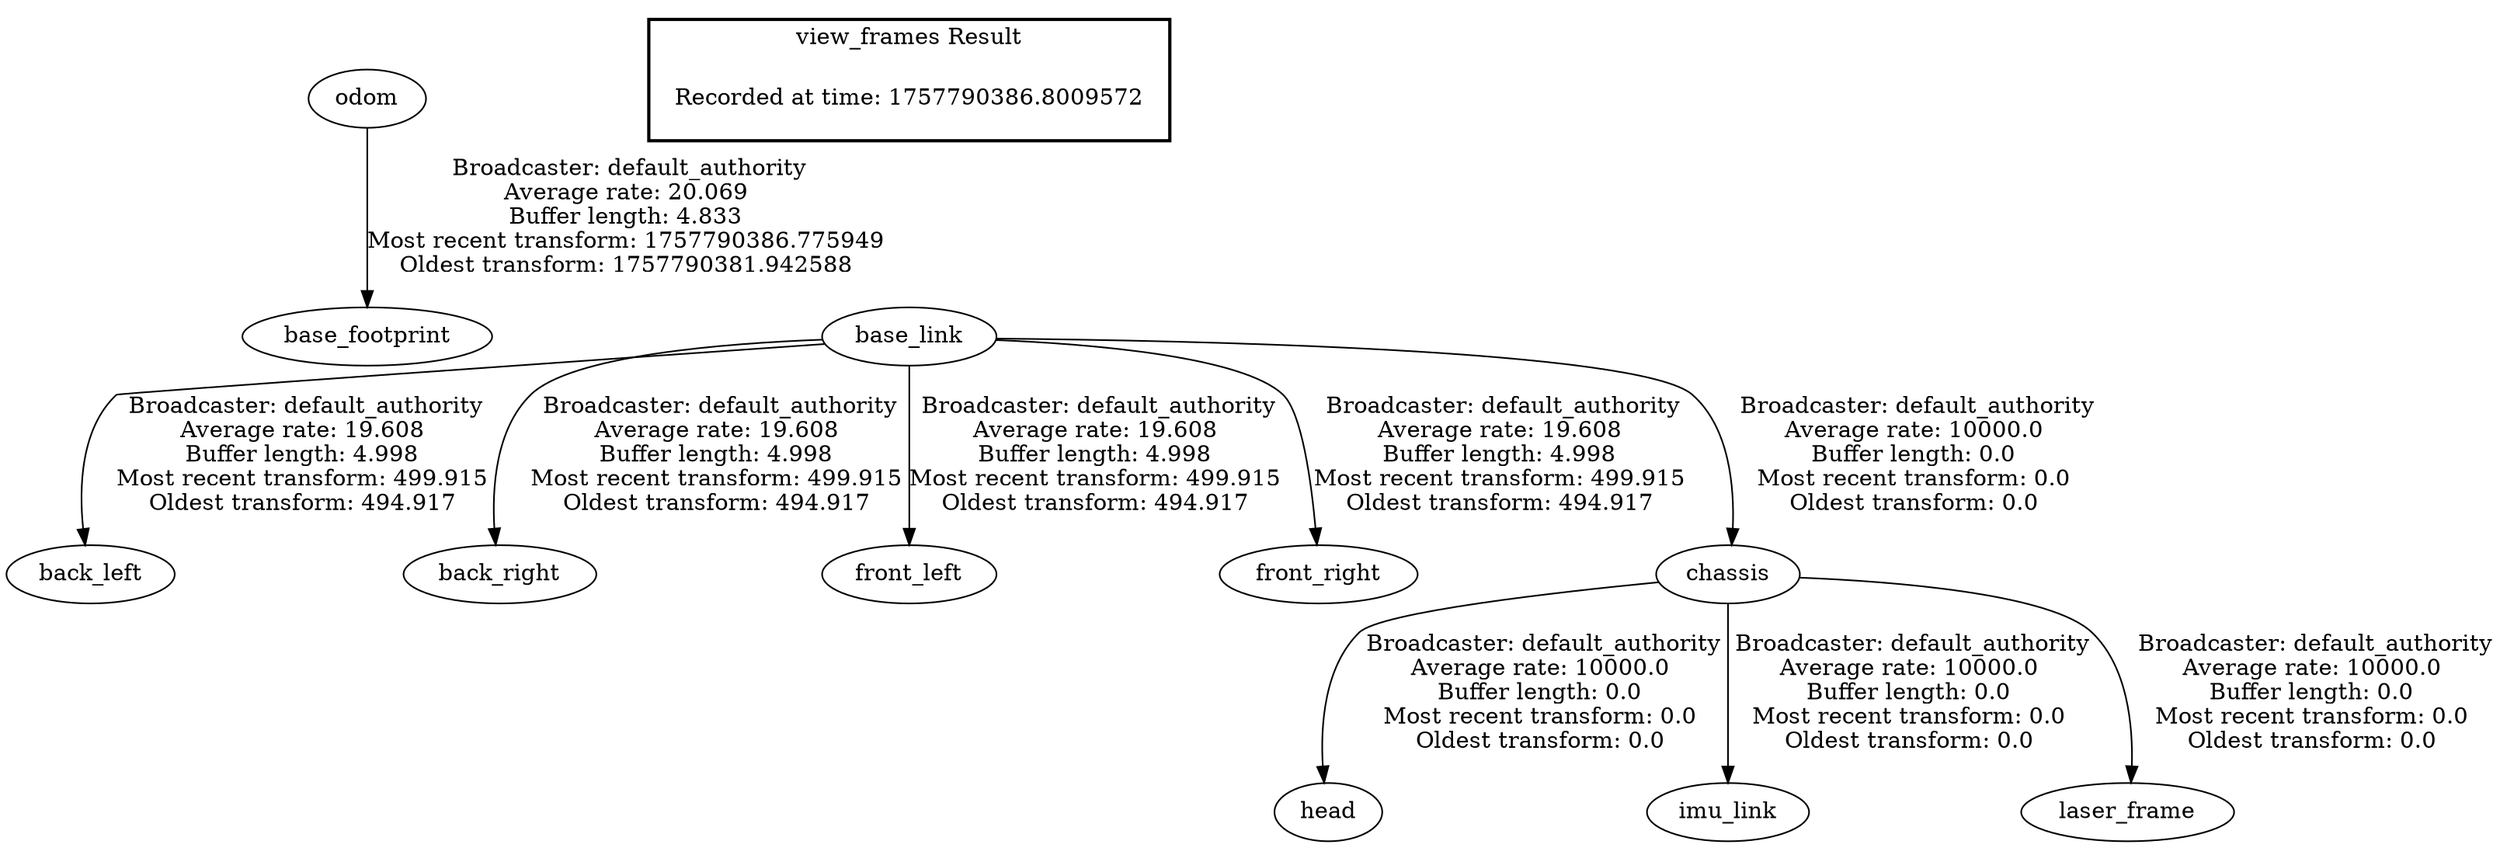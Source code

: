 digraph G {
"odom" -> "base_footprint"[label=" Broadcaster: default_authority\nAverage rate: 20.069\nBuffer length: 4.833\nMost recent transform: 1757790386.775949\nOldest transform: 1757790381.942588\n"];
"base_link" -> "back_left"[label=" Broadcaster: default_authority\nAverage rate: 19.608\nBuffer length: 4.998\nMost recent transform: 499.915\nOldest transform: 494.917\n"];
"base_link" -> "back_right"[label=" Broadcaster: default_authority\nAverage rate: 19.608\nBuffer length: 4.998\nMost recent transform: 499.915\nOldest transform: 494.917\n"];
"base_link" -> "front_left"[label=" Broadcaster: default_authority\nAverage rate: 19.608\nBuffer length: 4.998\nMost recent transform: 499.915\nOldest transform: 494.917\n"];
"base_link" -> "front_right"[label=" Broadcaster: default_authority\nAverage rate: 19.608\nBuffer length: 4.998\nMost recent transform: 499.915\nOldest transform: 494.917\n"];
"base_link" -> "chassis"[label=" Broadcaster: default_authority\nAverage rate: 10000.0\nBuffer length: 0.0\nMost recent transform: 0.0\nOldest transform: 0.0\n"];
"chassis" -> "head"[label=" Broadcaster: default_authority\nAverage rate: 10000.0\nBuffer length: 0.0\nMost recent transform: 0.0\nOldest transform: 0.0\n"];
"chassis" -> "imu_link"[label=" Broadcaster: default_authority\nAverage rate: 10000.0\nBuffer length: 0.0\nMost recent transform: 0.0\nOldest transform: 0.0\n"];
"chassis" -> "laser_frame"[label=" Broadcaster: default_authority\nAverage rate: 10000.0\nBuffer length: 0.0\nMost recent transform: 0.0\nOldest transform: 0.0\n"];
edge [style=invis];
 subgraph cluster_legend { style=bold; color=black; label ="view_frames Result";
"Recorded at time: 1757790386.8009572"[ shape=plaintext ] ;
}->"base_link";
}